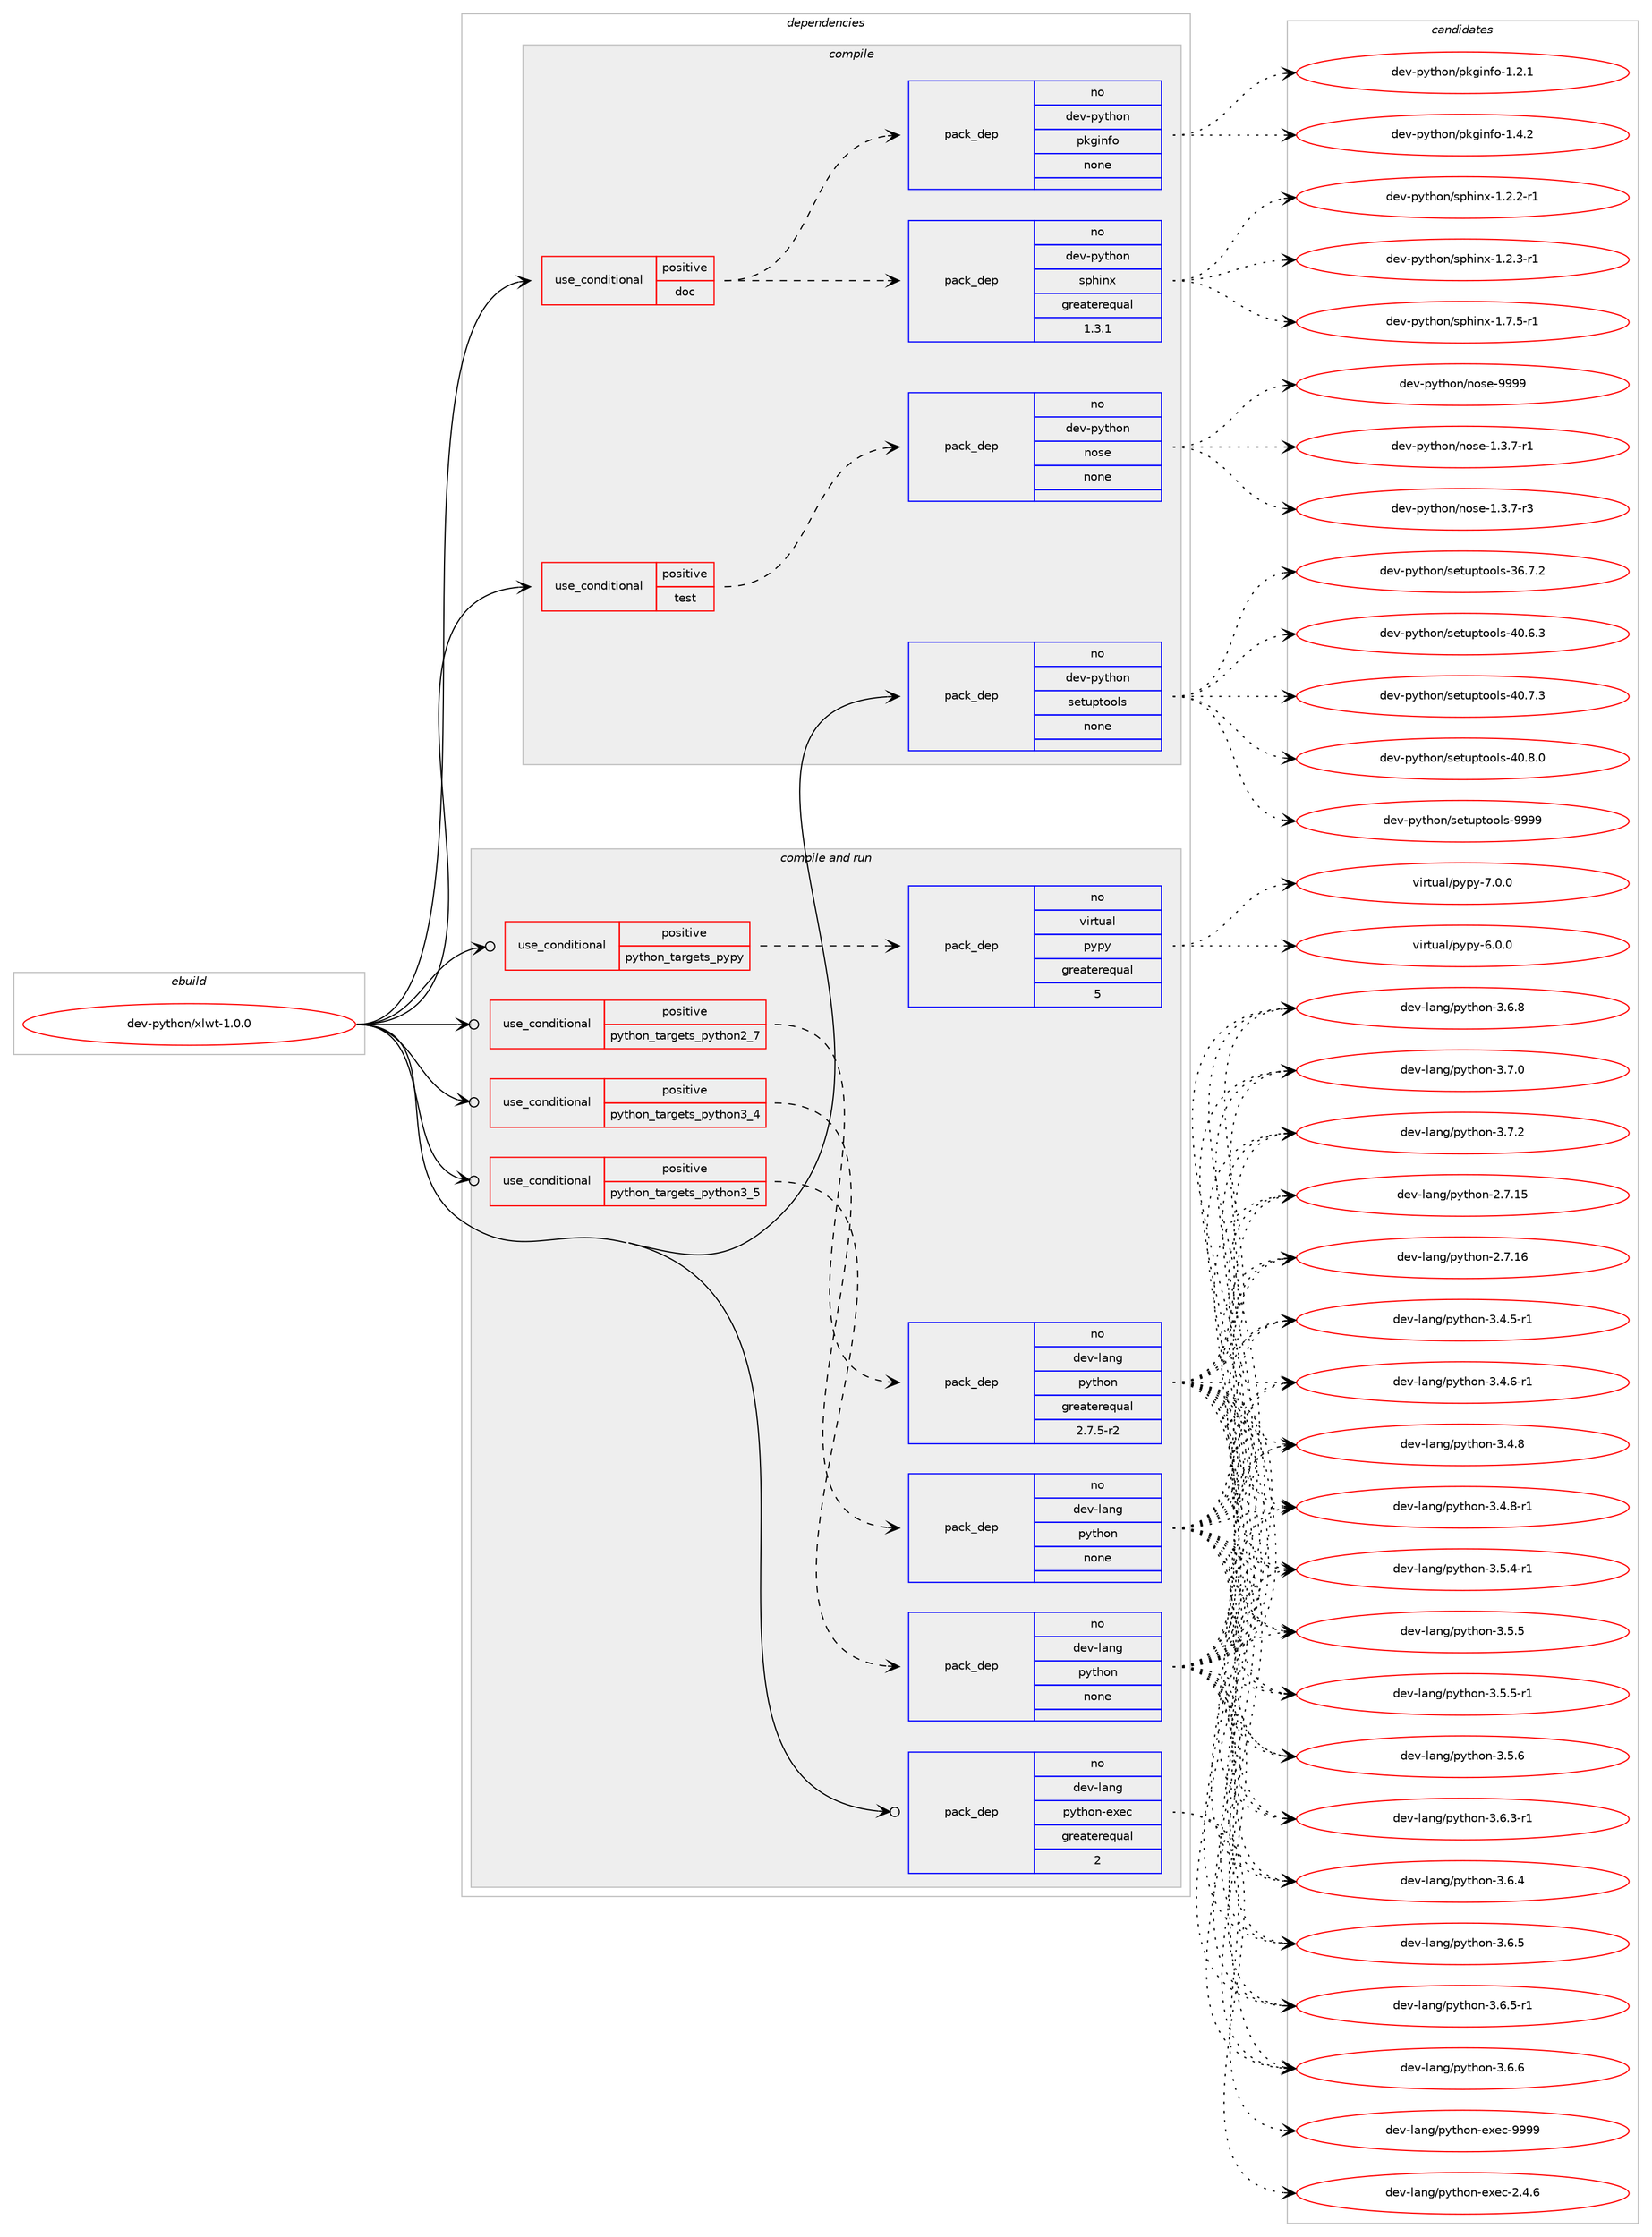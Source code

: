 digraph prolog {

# *************
# Graph options
# *************

newrank=true;
concentrate=true;
compound=true;
graph [rankdir=LR,fontname=Helvetica,fontsize=10,ranksep=1.5];#, ranksep=2.5, nodesep=0.2];
edge  [arrowhead=vee];
node  [fontname=Helvetica,fontsize=10];

# **********
# The ebuild
# **********

subgraph cluster_leftcol {
color=gray;
rank=same;
label=<<i>ebuild</i>>;
id [label="dev-python/xlwt-1.0.0", color=red, width=4, href="../dev-python/xlwt-1.0.0.svg"];
}

# ****************
# The dependencies
# ****************

subgraph cluster_midcol {
color=gray;
label=<<i>dependencies</i>>;
subgraph cluster_compile {
fillcolor="#eeeeee";
style=filled;
label=<<i>compile</i>>;
subgraph cond387095 {
dependency1448730 [label=<<TABLE BORDER="0" CELLBORDER="1" CELLSPACING="0" CELLPADDING="4"><TR><TD ROWSPAN="3" CELLPADDING="10">use_conditional</TD></TR><TR><TD>positive</TD></TR><TR><TD>doc</TD></TR></TABLE>>, shape=none, color=red];
subgraph pack1038265 {
dependency1448731 [label=<<TABLE BORDER="0" CELLBORDER="1" CELLSPACING="0" CELLPADDING="4" WIDTH="220"><TR><TD ROWSPAN="6" CELLPADDING="30">pack_dep</TD></TR><TR><TD WIDTH="110">no</TD></TR><TR><TD>dev-python</TD></TR><TR><TD>sphinx</TD></TR><TR><TD>greaterequal</TD></TR><TR><TD>1.3.1</TD></TR></TABLE>>, shape=none, color=blue];
}
dependency1448730:e -> dependency1448731:w [weight=20,style="dashed",arrowhead="vee"];
subgraph pack1038266 {
dependency1448732 [label=<<TABLE BORDER="0" CELLBORDER="1" CELLSPACING="0" CELLPADDING="4" WIDTH="220"><TR><TD ROWSPAN="6" CELLPADDING="30">pack_dep</TD></TR><TR><TD WIDTH="110">no</TD></TR><TR><TD>dev-python</TD></TR><TR><TD>pkginfo</TD></TR><TR><TD>none</TD></TR><TR><TD></TD></TR></TABLE>>, shape=none, color=blue];
}
dependency1448730:e -> dependency1448732:w [weight=20,style="dashed",arrowhead="vee"];
}
id:e -> dependency1448730:w [weight=20,style="solid",arrowhead="vee"];
subgraph cond387096 {
dependency1448733 [label=<<TABLE BORDER="0" CELLBORDER="1" CELLSPACING="0" CELLPADDING="4"><TR><TD ROWSPAN="3" CELLPADDING="10">use_conditional</TD></TR><TR><TD>positive</TD></TR><TR><TD>test</TD></TR></TABLE>>, shape=none, color=red];
subgraph pack1038267 {
dependency1448734 [label=<<TABLE BORDER="0" CELLBORDER="1" CELLSPACING="0" CELLPADDING="4" WIDTH="220"><TR><TD ROWSPAN="6" CELLPADDING="30">pack_dep</TD></TR><TR><TD WIDTH="110">no</TD></TR><TR><TD>dev-python</TD></TR><TR><TD>nose</TD></TR><TR><TD>none</TD></TR><TR><TD></TD></TR></TABLE>>, shape=none, color=blue];
}
dependency1448733:e -> dependency1448734:w [weight=20,style="dashed",arrowhead="vee"];
}
id:e -> dependency1448733:w [weight=20,style="solid",arrowhead="vee"];
subgraph pack1038268 {
dependency1448735 [label=<<TABLE BORDER="0" CELLBORDER="1" CELLSPACING="0" CELLPADDING="4" WIDTH="220"><TR><TD ROWSPAN="6" CELLPADDING="30">pack_dep</TD></TR><TR><TD WIDTH="110">no</TD></TR><TR><TD>dev-python</TD></TR><TR><TD>setuptools</TD></TR><TR><TD>none</TD></TR><TR><TD></TD></TR></TABLE>>, shape=none, color=blue];
}
id:e -> dependency1448735:w [weight=20,style="solid",arrowhead="vee"];
}
subgraph cluster_compileandrun {
fillcolor="#eeeeee";
style=filled;
label=<<i>compile and run</i>>;
subgraph cond387097 {
dependency1448736 [label=<<TABLE BORDER="0" CELLBORDER="1" CELLSPACING="0" CELLPADDING="4"><TR><TD ROWSPAN="3" CELLPADDING="10">use_conditional</TD></TR><TR><TD>positive</TD></TR><TR><TD>python_targets_pypy</TD></TR></TABLE>>, shape=none, color=red];
subgraph pack1038269 {
dependency1448737 [label=<<TABLE BORDER="0" CELLBORDER="1" CELLSPACING="0" CELLPADDING="4" WIDTH="220"><TR><TD ROWSPAN="6" CELLPADDING="30">pack_dep</TD></TR><TR><TD WIDTH="110">no</TD></TR><TR><TD>virtual</TD></TR><TR><TD>pypy</TD></TR><TR><TD>greaterequal</TD></TR><TR><TD>5</TD></TR></TABLE>>, shape=none, color=blue];
}
dependency1448736:e -> dependency1448737:w [weight=20,style="dashed",arrowhead="vee"];
}
id:e -> dependency1448736:w [weight=20,style="solid",arrowhead="odotvee"];
subgraph cond387098 {
dependency1448738 [label=<<TABLE BORDER="0" CELLBORDER="1" CELLSPACING="0" CELLPADDING="4"><TR><TD ROWSPAN="3" CELLPADDING="10">use_conditional</TD></TR><TR><TD>positive</TD></TR><TR><TD>python_targets_python2_7</TD></TR></TABLE>>, shape=none, color=red];
subgraph pack1038270 {
dependency1448739 [label=<<TABLE BORDER="0" CELLBORDER="1" CELLSPACING="0" CELLPADDING="4" WIDTH="220"><TR><TD ROWSPAN="6" CELLPADDING="30">pack_dep</TD></TR><TR><TD WIDTH="110">no</TD></TR><TR><TD>dev-lang</TD></TR><TR><TD>python</TD></TR><TR><TD>greaterequal</TD></TR><TR><TD>2.7.5-r2</TD></TR></TABLE>>, shape=none, color=blue];
}
dependency1448738:e -> dependency1448739:w [weight=20,style="dashed",arrowhead="vee"];
}
id:e -> dependency1448738:w [weight=20,style="solid",arrowhead="odotvee"];
subgraph cond387099 {
dependency1448740 [label=<<TABLE BORDER="0" CELLBORDER="1" CELLSPACING="0" CELLPADDING="4"><TR><TD ROWSPAN="3" CELLPADDING="10">use_conditional</TD></TR><TR><TD>positive</TD></TR><TR><TD>python_targets_python3_4</TD></TR></TABLE>>, shape=none, color=red];
subgraph pack1038271 {
dependency1448741 [label=<<TABLE BORDER="0" CELLBORDER="1" CELLSPACING="0" CELLPADDING="4" WIDTH="220"><TR><TD ROWSPAN="6" CELLPADDING="30">pack_dep</TD></TR><TR><TD WIDTH="110">no</TD></TR><TR><TD>dev-lang</TD></TR><TR><TD>python</TD></TR><TR><TD>none</TD></TR><TR><TD></TD></TR></TABLE>>, shape=none, color=blue];
}
dependency1448740:e -> dependency1448741:w [weight=20,style="dashed",arrowhead="vee"];
}
id:e -> dependency1448740:w [weight=20,style="solid",arrowhead="odotvee"];
subgraph cond387100 {
dependency1448742 [label=<<TABLE BORDER="0" CELLBORDER="1" CELLSPACING="0" CELLPADDING="4"><TR><TD ROWSPAN="3" CELLPADDING="10">use_conditional</TD></TR><TR><TD>positive</TD></TR><TR><TD>python_targets_python3_5</TD></TR></TABLE>>, shape=none, color=red];
subgraph pack1038272 {
dependency1448743 [label=<<TABLE BORDER="0" CELLBORDER="1" CELLSPACING="0" CELLPADDING="4" WIDTH="220"><TR><TD ROWSPAN="6" CELLPADDING="30">pack_dep</TD></TR><TR><TD WIDTH="110">no</TD></TR><TR><TD>dev-lang</TD></TR><TR><TD>python</TD></TR><TR><TD>none</TD></TR><TR><TD></TD></TR></TABLE>>, shape=none, color=blue];
}
dependency1448742:e -> dependency1448743:w [weight=20,style="dashed",arrowhead="vee"];
}
id:e -> dependency1448742:w [weight=20,style="solid",arrowhead="odotvee"];
subgraph pack1038273 {
dependency1448744 [label=<<TABLE BORDER="0" CELLBORDER="1" CELLSPACING="0" CELLPADDING="4" WIDTH="220"><TR><TD ROWSPAN="6" CELLPADDING="30">pack_dep</TD></TR><TR><TD WIDTH="110">no</TD></TR><TR><TD>dev-lang</TD></TR><TR><TD>python-exec</TD></TR><TR><TD>greaterequal</TD></TR><TR><TD>2</TD></TR></TABLE>>, shape=none, color=blue];
}
id:e -> dependency1448744:w [weight=20,style="solid",arrowhead="odotvee"];
}
subgraph cluster_run {
fillcolor="#eeeeee";
style=filled;
label=<<i>run</i>>;
}
}

# **************
# The candidates
# **************

subgraph cluster_choices {
rank=same;
color=gray;
label=<<i>candidates</i>>;

subgraph choice1038265 {
color=black;
nodesep=1;
choice10010111845112121116104111110471151121041051101204549465046504511449 [label="dev-python/sphinx-1.2.2-r1", color=red, width=4,href="../dev-python/sphinx-1.2.2-r1.svg"];
choice10010111845112121116104111110471151121041051101204549465046514511449 [label="dev-python/sphinx-1.2.3-r1", color=red, width=4,href="../dev-python/sphinx-1.2.3-r1.svg"];
choice10010111845112121116104111110471151121041051101204549465546534511449 [label="dev-python/sphinx-1.7.5-r1", color=red, width=4,href="../dev-python/sphinx-1.7.5-r1.svg"];
dependency1448731:e -> choice10010111845112121116104111110471151121041051101204549465046504511449:w [style=dotted,weight="100"];
dependency1448731:e -> choice10010111845112121116104111110471151121041051101204549465046514511449:w [style=dotted,weight="100"];
dependency1448731:e -> choice10010111845112121116104111110471151121041051101204549465546534511449:w [style=dotted,weight="100"];
}
subgraph choice1038266 {
color=black;
nodesep=1;
choice1001011184511212111610411111047112107103105110102111454946504649 [label="dev-python/pkginfo-1.2.1", color=red, width=4,href="../dev-python/pkginfo-1.2.1.svg"];
choice1001011184511212111610411111047112107103105110102111454946524650 [label="dev-python/pkginfo-1.4.2", color=red, width=4,href="../dev-python/pkginfo-1.4.2.svg"];
dependency1448732:e -> choice1001011184511212111610411111047112107103105110102111454946504649:w [style=dotted,weight="100"];
dependency1448732:e -> choice1001011184511212111610411111047112107103105110102111454946524650:w [style=dotted,weight="100"];
}
subgraph choice1038267 {
color=black;
nodesep=1;
choice10010111845112121116104111110471101111151014549465146554511449 [label="dev-python/nose-1.3.7-r1", color=red, width=4,href="../dev-python/nose-1.3.7-r1.svg"];
choice10010111845112121116104111110471101111151014549465146554511451 [label="dev-python/nose-1.3.7-r3", color=red, width=4,href="../dev-python/nose-1.3.7-r3.svg"];
choice10010111845112121116104111110471101111151014557575757 [label="dev-python/nose-9999", color=red, width=4,href="../dev-python/nose-9999.svg"];
dependency1448734:e -> choice10010111845112121116104111110471101111151014549465146554511449:w [style=dotted,weight="100"];
dependency1448734:e -> choice10010111845112121116104111110471101111151014549465146554511451:w [style=dotted,weight="100"];
dependency1448734:e -> choice10010111845112121116104111110471101111151014557575757:w [style=dotted,weight="100"];
}
subgraph choice1038268 {
color=black;
nodesep=1;
choice100101118451121211161041111104711510111611711211611111110811545515446554650 [label="dev-python/setuptools-36.7.2", color=red, width=4,href="../dev-python/setuptools-36.7.2.svg"];
choice100101118451121211161041111104711510111611711211611111110811545524846544651 [label="dev-python/setuptools-40.6.3", color=red, width=4,href="../dev-python/setuptools-40.6.3.svg"];
choice100101118451121211161041111104711510111611711211611111110811545524846554651 [label="dev-python/setuptools-40.7.3", color=red, width=4,href="../dev-python/setuptools-40.7.3.svg"];
choice100101118451121211161041111104711510111611711211611111110811545524846564648 [label="dev-python/setuptools-40.8.0", color=red, width=4,href="../dev-python/setuptools-40.8.0.svg"];
choice10010111845112121116104111110471151011161171121161111111081154557575757 [label="dev-python/setuptools-9999", color=red, width=4,href="../dev-python/setuptools-9999.svg"];
dependency1448735:e -> choice100101118451121211161041111104711510111611711211611111110811545515446554650:w [style=dotted,weight="100"];
dependency1448735:e -> choice100101118451121211161041111104711510111611711211611111110811545524846544651:w [style=dotted,weight="100"];
dependency1448735:e -> choice100101118451121211161041111104711510111611711211611111110811545524846554651:w [style=dotted,weight="100"];
dependency1448735:e -> choice100101118451121211161041111104711510111611711211611111110811545524846564648:w [style=dotted,weight="100"];
dependency1448735:e -> choice10010111845112121116104111110471151011161171121161111111081154557575757:w [style=dotted,weight="100"];
}
subgraph choice1038269 {
color=black;
nodesep=1;
choice1181051141161179710847112121112121455446484648 [label="virtual/pypy-6.0.0", color=red, width=4,href="../virtual/pypy-6.0.0.svg"];
choice1181051141161179710847112121112121455546484648 [label="virtual/pypy-7.0.0", color=red, width=4,href="../virtual/pypy-7.0.0.svg"];
dependency1448737:e -> choice1181051141161179710847112121112121455446484648:w [style=dotted,weight="100"];
dependency1448737:e -> choice1181051141161179710847112121112121455546484648:w [style=dotted,weight="100"];
}
subgraph choice1038270 {
color=black;
nodesep=1;
choice10010111845108971101034711212111610411111045504655464953 [label="dev-lang/python-2.7.15", color=red, width=4,href="../dev-lang/python-2.7.15.svg"];
choice10010111845108971101034711212111610411111045504655464954 [label="dev-lang/python-2.7.16", color=red, width=4,href="../dev-lang/python-2.7.16.svg"];
choice1001011184510897110103471121211161041111104551465246534511449 [label="dev-lang/python-3.4.5-r1", color=red, width=4,href="../dev-lang/python-3.4.5-r1.svg"];
choice1001011184510897110103471121211161041111104551465246544511449 [label="dev-lang/python-3.4.6-r1", color=red, width=4,href="../dev-lang/python-3.4.6-r1.svg"];
choice100101118451089711010347112121116104111110455146524656 [label="dev-lang/python-3.4.8", color=red, width=4,href="../dev-lang/python-3.4.8.svg"];
choice1001011184510897110103471121211161041111104551465246564511449 [label="dev-lang/python-3.4.8-r1", color=red, width=4,href="../dev-lang/python-3.4.8-r1.svg"];
choice1001011184510897110103471121211161041111104551465346524511449 [label="dev-lang/python-3.5.4-r1", color=red, width=4,href="../dev-lang/python-3.5.4-r1.svg"];
choice100101118451089711010347112121116104111110455146534653 [label="dev-lang/python-3.5.5", color=red, width=4,href="../dev-lang/python-3.5.5.svg"];
choice1001011184510897110103471121211161041111104551465346534511449 [label="dev-lang/python-3.5.5-r1", color=red, width=4,href="../dev-lang/python-3.5.5-r1.svg"];
choice100101118451089711010347112121116104111110455146534654 [label="dev-lang/python-3.5.6", color=red, width=4,href="../dev-lang/python-3.5.6.svg"];
choice1001011184510897110103471121211161041111104551465446514511449 [label="dev-lang/python-3.6.3-r1", color=red, width=4,href="../dev-lang/python-3.6.3-r1.svg"];
choice100101118451089711010347112121116104111110455146544652 [label="dev-lang/python-3.6.4", color=red, width=4,href="../dev-lang/python-3.6.4.svg"];
choice100101118451089711010347112121116104111110455146544653 [label="dev-lang/python-3.6.5", color=red, width=4,href="../dev-lang/python-3.6.5.svg"];
choice1001011184510897110103471121211161041111104551465446534511449 [label="dev-lang/python-3.6.5-r1", color=red, width=4,href="../dev-lang/python-3.6.5-r1.svg"];
choice100101118451089711010347112121116104111110455146544654 [label="dev-lang/python-3.6.6", color=red, width=4,href="../dev-lang/python-3.6.6.svg"];
choice100101118451089711010347112121116104111110455146544656 [label="dev-lang/python-3.6.8", color=red, width=4,href="../dev-lang/python-3.6.8.svg"];
choice100101118451089711010347112121116104111110455146554648 [label="dev-lang/python-3.7.0", color=red, width=4,href="../dev-lang/python-3.7.0.svg"];
choice100101118451089711010347112121116104111110455146554650 [label="dev-lang/python-3.7.2", color=red, width=4,href="../dev-lang/python-3.7.2.svg"];
dependency1448739:e -> choice10010111845108971101034711212111610411111045504655464953:w [style=dotted,weight="100"];
dependency1448739:e -> choice10010111845108971101034711212111610411111045504655464954:w [style=dotted,weight="100"];
dependency1448739:e -> choice1001011184510897110103471121211161041111104551465246534511449:w [style=dotted,weight="100"];
dependency1448739:e -> choice1001011184510897110103471121211161041111104551465246544511449:w [style=dotted,weight="100"];
dependency1448739:e -> choice100101118451089711010347112121116104111110455146524656:w [style=dotted,weight="100"];
dependency1448739:e -> choice1001011184510897110103471121211161041111104551465246564511449:w [style=dotted,weight="100"];
dependency1448739:e -> choice1001011184510897110103471121211161041111104551465346524511449:w [style=dotted,weight="100"];
dependency1448739:e -> choice100101118451089711010347112121116104111110455146534653:w [style=dotted,weight="100"];
dependency1448739:e -> choice1001011184510897110103471121211161041111104551465346534511449:w [style=dotted,weight="100"];
dependency1448739:e -> choice100101118451089711010347112121116104111110455146534654:w [style=dotted,weight="100"];
dependency1448739:e -> choice1001011184510897110103471121211161041111104551465446514511449:w [style=dotted,weight="100"];
dependency1448739:e -> choice100101118451089711010347112121116104111110455146544652:w [style=dotted,weight="100"];
dependency1448739:e -> choice100101118451089711010347112121116104111110455146544653:w [style=dotted,weight="100"];
dependency1448739:e -> choice1001011184510897110103471121211161041111104551465446534511449:w [style=dotted,weight="100"];
dependency1448739:e -> choice100101118451089711010347112121116104111110455146544654:w [style=dotted,weight="100"];
dependency1448739:e -> choice100101118451089711010347112121116104111110455146544656:w [style=dotted,weight="100"];
dependency1448739:e -> choice100101118451089711010347112121116104111110455146554648:w [style=dotted,weight="100"];
dependency1448739:e -> choice100101118451089711010347112121116104111110455146554650:w [style=dotted,weight="100"];
}
subgraph choice1038271 {
color=black;
nodesep=1;
choice10010111845108971101034711212111610411111045504655464953 [label="dev-lang/python-2.7.15", color=red, width=4,href="../dev-lang/python-2.7.15.svg"];
choice10010111845108971101034711212111610411111045504655464954 [label="dev-lang/python-2.7.16", color=red, width=4,href="../dev-lang/python-2.7.16.svg"];
choice1001011184510897110103471121211161041111104551465246534511449 [label="dev-lang/python-3.4.5-r1", color=red, width=4,href="../dev-lang/python-3.4.5-r1.svg"];
choice1001011184510897110103471121211161041111104551465246544511449 [label="dev-lang/python-3.4.6-r1", color=red, width=4,href="../dev-lang/python-3.4.6-r1.svg"];
choice100101118451089711010347112121116104111110455146524656 [label="dev-lang/python-3.4.8", color=red, width=4,href="../dev-lang/python-3.4.8.svg"];
choice1001011184510897110103471121211161041111104551465246564511449 [label="dev-lang/python-3.4.8-r1", color=red, width=4,href="../dev-lang/python-3.4.8-r1.svg"];
choice1001011184510897110103471121211161041111104551465346524511449 [label="dev-lang/python-3.5.4-r1", color=red, width=4,href="../dev-lang/python-3.5.4-r1.svg"];
choice100101118451089711010347112121116104111110455146534653 [label="dev-lang/python-3.5.5", color=red, width=4,href="../dev-lang/python-3.5.5.svg"];
choice1001011184510897110103471121211161041111104551465346534511449 [label="dev-lang/python-3.5.5-r1", color=red, width=4,href="../dev-lang/python-3.5.5-r1.svg"];
choice100101118451089711010347112121116104111110455146534654 [label="dev-lang/python-3.5.6", color=red, width=4,href="../dev-lang/python-3.5.6.svg"];
choice1001011184510897110103471121211161041111104551465446514511449 [label="dev-lang/python-3.6.3-r1", color=red, width=4,href="../dev-lang/python-3.6.3-r1.svg"];
choice100101118451089711010347112121116104111110455146544652 [label="dev-lang/python-3.6.4", color=red, width=4,href="../dev-lang/python-3.6.4.svg"];
choice100101118451089711010347112121116104111110455146544653 [label="dev-lang/python-3.6.5", color=red, width=4,href="../dev-lang/python-3.6.5.svg"];
choice1001011184510897110103471121211161041111104551465446534511449 [label="dev-lang/python-3.6.5-r1", color=red, width=4,href="../dev-lang/python-3.6.5-r1.svg"];
choice100101118451089711010347112121116104111110455146544654 [label="dev-lang/python-3.6.6", color=red, width=4,href="../dev-lang/python-3.6.6.svg"];
choice100101118451089711010347112121116104111110455146544656 [label="dev-lang/python-3.6.8", color=red, width=4,href="../dev-lang/python-3.6.8.svg"];
choice100101118451089711010347112121116104111110455146554648 [label="dev-lang/python-3.7.0", color=red, width=4,href="../dev-lang/python-3.7.0.svg"];
choice100101118451089711010347112121116104111110455146554650 [label="dev-lang/python-3.7.2", color=red, width=4,href="../dev-lang/python-3.7.2.svg"];
dependency1448741:e -> choice10010111845108971101034711212111610411111045504655464953:w [style=dotted,weight="100"];
dependency1448741:e -> choice10010111845108971101034711212111610411111045504655464954:w [style=dotted,weight="100"];
dependency1448741:e -> choice1001011184510897110103471121211161041111104551465246534511449:w [style=dotted,weight="100"];
dependency1448741:e -> choice1001011184510897110103471121211161041111104551465246544511449:w [style=dotted,weight="100"];
dependency1448741:e -> choice100101118451089711010347112121116104111110455146524656:w [style=dotted,weight="100"];
dependency1448741:e -> choice1001011184510897110103471121211161041111104551465246564511449:w [style=dotted,weight="100"];
dependency1448741:e -> choice1001011184510897110103471121211161041111104551465346524511449:w [style=dotted,weight="100"];
dependency1448741:e -> choice100101118451089711010347112121116104111110455146534653:w [style=dotted,weight="100"];
dependency1448741:e -> choice1001011184510897110103471121211161041111104551465346534511449:w [style=dotted,weight="100"];
dependency1448741:e -> choice100101118451089711010347112121116104111110455146534654:w [style=dotted,weight="100"];
dependency1448741:e -> choice1001011184510897110103471121211161041111104551465446514511449:w [style=dotted,weight="100"];
dependency1448741:e -> choice100101118451089711010347112121116104111110455146544652:w [style=dotted,weight="100"];
dependency1448741:e -> choice100101118451089711010347112121116104111110455146544653:w [style=dotted,weight="100"];
dependency1448741:e -> choice1001011184510897110103471121211161041111104551465446534511449:w [style=dotted,weight="100"];
dependency1448741:e -> choice100101118451089711010347112121116104111110455146544654:w [style=dotted,weight="100"];
dependency1448741:e -> choice100101118451089711010347112121116104111110455146544656:w [style=dotted,weight="100"];
dependency1448741:e -> choice100101118451089711010347112121116104111110455146554648:w [style=dotted,weight="100"];
dependency1448741:e -> choice100101118451089711010347112121116104111110455146554650:w [style=dotted,weight="100"];
}
subgraph choice1038272 {
color=black;
nodesep=1;
choice10010111845108971101034711212111610411111045504655464953 [label="dev-lang/python-2.7.15", color=red, width=4,href="../dev-lang/python-2.7.15.svg"];
choice10010111845108971101034711212111610411111045504655464954 [label="dev-lang/python-2.7.16", color=red, width=4,href="../dev-lang/python-2.7.16.svg"];
choice1001011184510897110103471121211161041111104551465246534511449 [label="dev-lang/python-3.4.5-r1", color=red, width=4,href="../dev-lang/python-3.4.5-r1.svg"];
choice1001011184510897110103471121211161041111104551465246544511449 [label="dev-lang/python-3.4.6-r1", color=red, width=4,href="../dev-lang/python-3.4.6-r1.svg"];
choice100101118451089711010347112121116104111110455146524656 [label="dev-lang/python-3.4.8", color=red, width=4,href="../dev-lang/python-3.4.8.svg"];
choice1001011184510897110103471121211161041111104551465246564511449 [label="dev-lang/python-3.4.8-r1", color=red, width=4,href="../dev-lang/python-3.4.8-r1.svg"];
choice1001011184510897110103471121211161041111104551465346524511449 [label="dev-lang/python-3.5.4-r1", color=red, width=4,href="../dev-lang/python-3.5.4-r1.svg"];
choice100101118451089711010347112121116104111110455146534653 [label="dev-lang/python-3.5.5", color=red, width=4,href="../dev-lang/python-3.5.5.svg"];
choice1001011184510897110103471121211161041111104551465346534511449 [label="dev-lang/python-3.5.5-r1", color=red, width=4,href="../dev-lang/python-3.5.5-r1.svg"];
choice100101118451089711010347112121116104111110455146534654 [label="dev-lang/python-3.5.6", color=red, width=4,href="../dev-lang/python-3.5.6.svg"];
choice1001011184510897110103471121211161041111104551465446514511449 [label="dev-lang/python-3.6.3-r1", color=red, width=4,href="../dev-lang/python-3.6.3-r1.svg"];
choice100101118451089711010347112121116104111110455146544652 [label="dev-lang/python-3.6.4", color=red, width=4,href="../dev-lang/python-3.6.4.svg"];
choice100101118451089711010347112121116104111110455146544653 [label="dev-lang/python-3.6.5", color=red, width=4,href="../dev-lang/python-3.6.5.svg"];
choice1001011184510897110103471121211161041111104551465446534511449 [label="dev-lang/python-3.6.5-r1", color=red, width=4,href="../dev-lang/python-3.6.5-r1.svg"];
choice100101118451089711010347112121116104111110455146544654 [label="dev-lang/python-3.6.6", color=red, width=4,href="../dev-lang/python-3.6.6.svg"];
choice100101118451089711010347112121116104111110455146544656 [label="dev-lang/python-3.6.8", color=red, width=4,href="../dev-lang/python-3.6.8.svg"];
choice100101118451089711010347112121116104111110455146554648 [label="dev-lang/python-3.7.0", color=red, width=4,href="../dev-lang/python-3.7.0.svg"];
choice100101118451089711010347112121116104111110455146554650 [label="dev-lang/python-3.7.2", color=red, width=4,href="../dev-lang/python-3.7.2.svg"];
dependency1448743:e -> choice10010111845108971101034711212111610411111045504655464953:w [style=dotted,weight="100"];
dependency1448743:e -> choice10010111845108971101034711212111610411111045504655464954:w [style=dotted,weight="100"];
dependency1448743:e -> choice1001011184510897110103471121211161041111104551465246534511449:w [style=dotted,weight="100"];
dependency1448743:e -> choice1001011184510897110103471121211161041111104551465246544511449:w [style=dotted,weight="100"];
dependency1448743:e -> choice100101118451089711010347112121116104111110455146524656:w [style=dotted,weight="100"];
dependency1448743:e -> choice1001011184510897110103471121211161041111104551465246564511449:w [style=dotted,weight="100"];
dependency1448743:e -> choice1001011184510897110103471121211161041111104551465346524511449:w [style=dotted,weight="100"];
dependency1448743:e -> choice100101118451089711010347112121116104111110455146534653:w [style=dotted,weight="100"];
dependency1448743:e -> choice1001011184510897110103471121211161041111104551465346534511449:w [style=dotted,weight="100"];
dependency1448743:e -> choice100101118451089711010347112121116104111110455146534654:w [style=dotted,weight="100"];
dependency1448743:e -> choice1001011184510897110103471121211161041111104551465446514511449:w [style=dotted,weight="100"];
dependency1448743:e -> choice100101118451089711010347112121116104111110455146544652:w [style=dotted,weight="100"];
dependency1448743:e -> choice100101118451089711010347112121116104111110455146544653:w [style=dotted,weight="100"];
dependency1448743:e -> choice1001011184510897110103471121211161041111104551465446534511449:w [style=dotted,weight="100"];
dependency1448743:e -> choice100101118451089711010347112121116104111110455146544654:w [style=dotted,weight="100"];
dependency1448743:e -> choice100101118451089711010347112121116104111110455146544656:w [style=dotted,weight="100"];
dependency1448743:e -> choice100101118451089711010347112121116104111110455146554648:w [style=dotted,weight="100"];
dependency1448743:e -> choice100101118451089711010347112121116104111110455146554650:w [style=dotted,weight="100"];
}
subgraph choice1038273 {
color=black;
nodesep=1;
choice1001011184510897110103471121211161041111104510112010199455046524654 [label="dev-lang/python-exec-2.4.6", color=red, width=4,href="../dev-lang/python-exec-2.4.6.svg"];
choice10010111845108971101034711212111610411111045101120101994557575757 [label="dev-lang/python-exec-9999", color=red, width=4,href="../dev-lang/python-exec-9999.svg"];
dependency1448744:e -> choice1001011184510897110103471121211161041111104510112010199455046524654:w [style=dotted,weight="100"];
dependency1448744:e -> choice10010111845108971101034711212111610411111045101120101994557575757:w [style=dotted,weight="100"];
}
}

}
